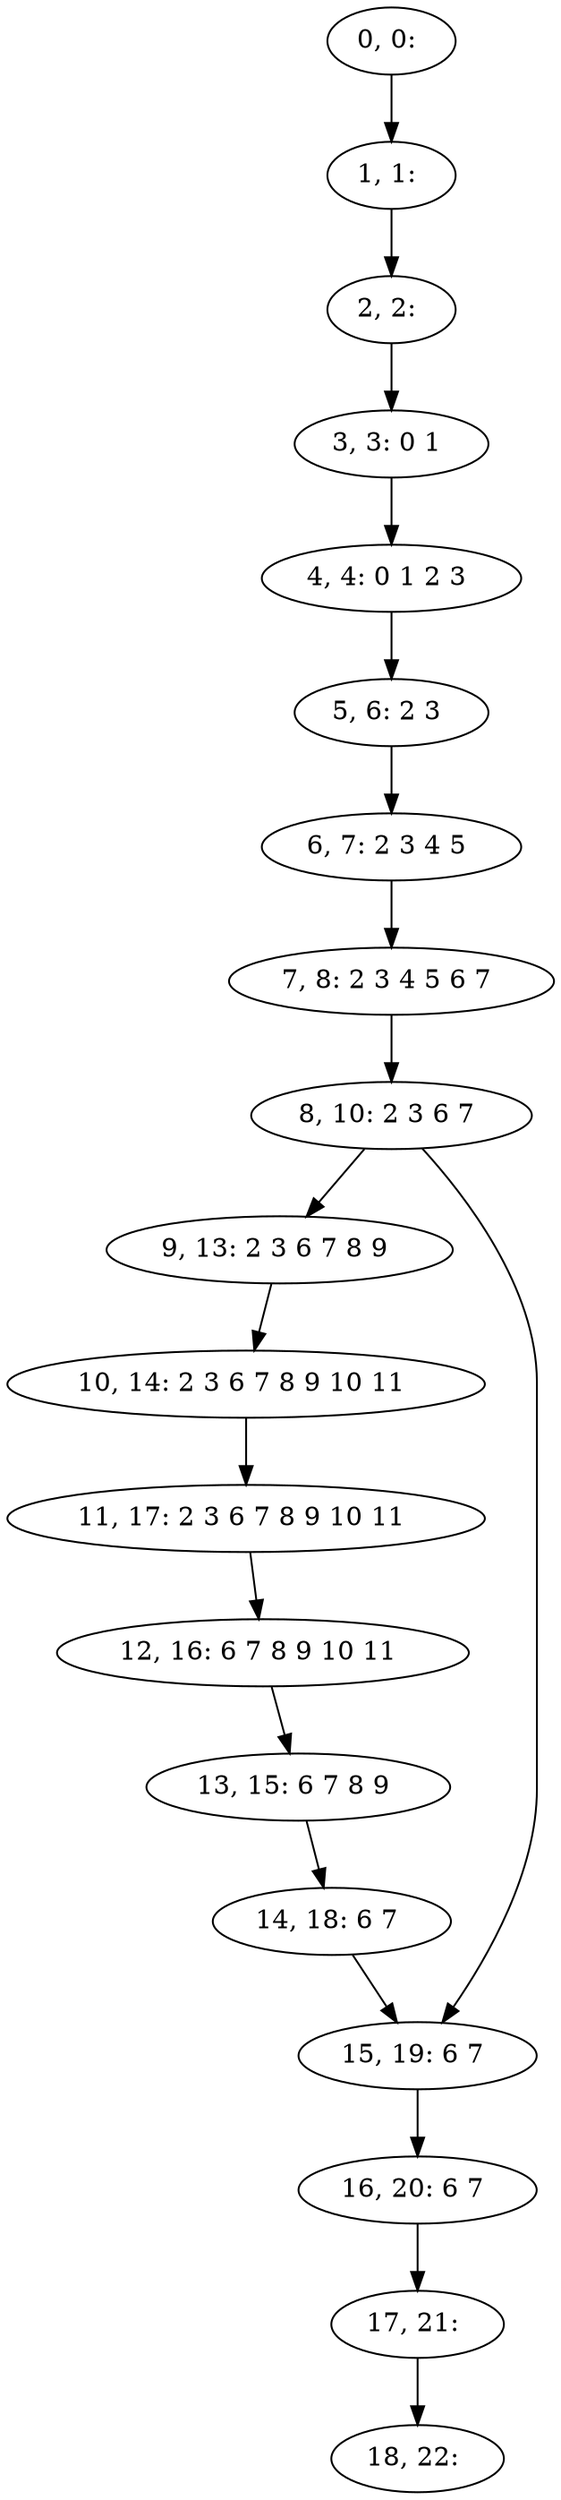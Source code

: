 digraph G {
0[label="0, 0: "];
1[label="1, 1: "];
2[label="2, 2: "];
3[label="3, 3: 0 1 "];
4[label="4, 4: 0 1 2 3 "];
5[label="5, 6: 2 3 "];
6[label="6, 7: 2 3 4 5 "];
7[label="7, 8: 2 3 4 5 6 7 "];
8[label="8, 10: 2 3 6 7 "];
9[label="9, 13: 2 3 6 7 8 9 "];
10[label="10, 14: 2 3 6 7 8 9 10 11 "];
11[label="11, 17: 2 3 6 7 8 9 10 11 "];
12[label="12, 16: 6 7 8 9 10 11 "];
13[label="13, 15: 6 7 8 9 "];
14[label="14, 18: 6 7 "];
15[label="15, 19: 6 7 "];
16[label="16, 20: 6 7 "];
17[label="17, 21: "];
18[label="18, 22: "];
0->1 ;
1->2 ;
2->3 ;
3->4 ;
4->5 ;
5->6 ;
6->7 ;
7->8 ;
8->9 ;
8->15 ;
9->10 ;
10->11 ;
11->12 ;
12->13 ;
13->14 ;
14->15 ;
15->16 ;
16->17 ;
17->18 ;
}
